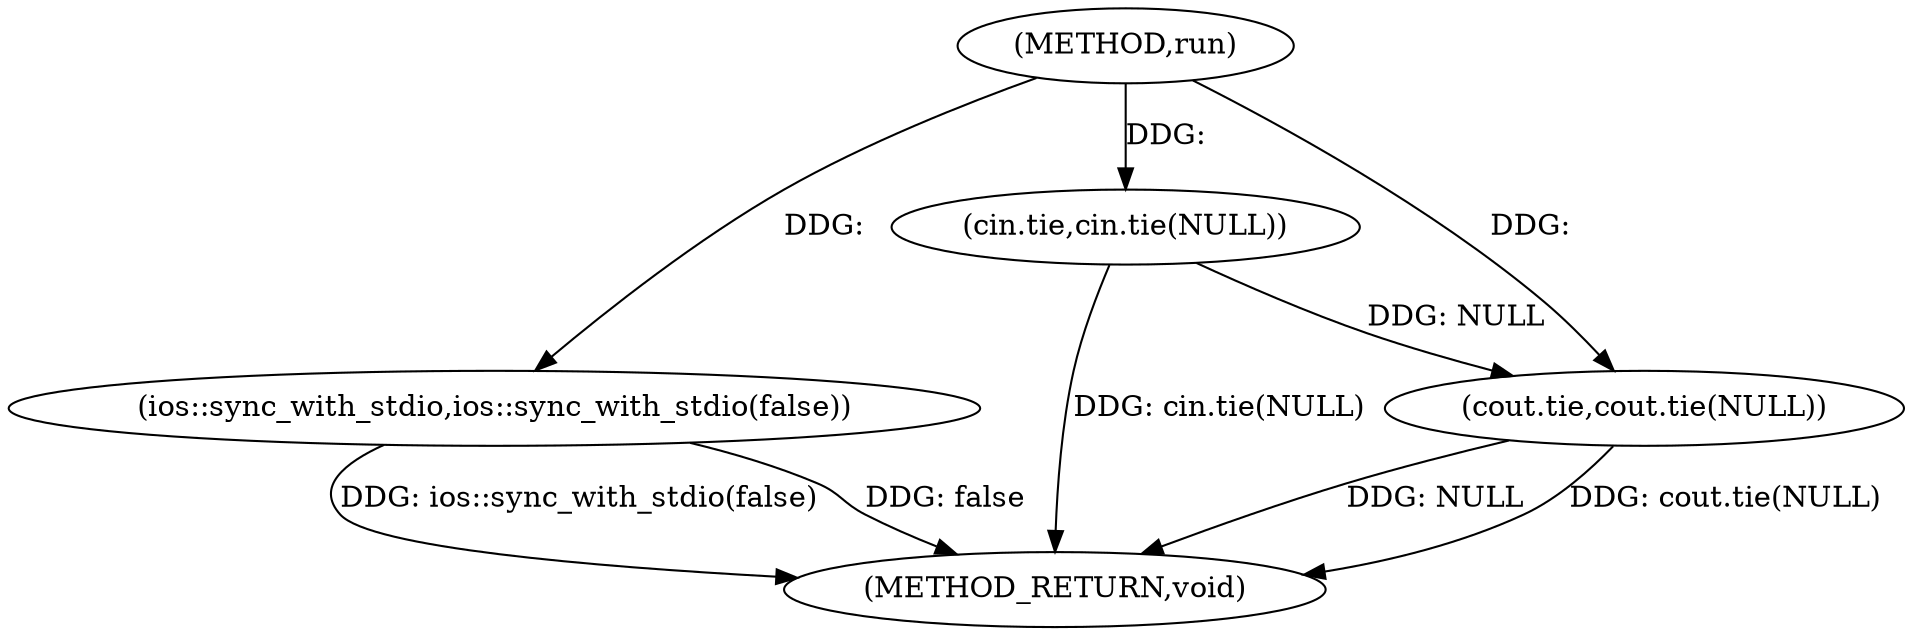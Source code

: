 digraph "run" {  
"1000172" [label = "(METHOD,run)" ]
"1000180" [label = "(METHOD_RETURN,void)" ]
"1000174" [label = "(ios::sync_with_stdio,ios::sync_with_stdio(false))" ]
"1000176" [label = "(cin.tie,cin.tie(NULL))" ]
"1000178" [label = "(cout.tie,cout.tie(NULL))" ]
  "1000174" -> "1000180"  [ label = "DDG: ios::sync_with_stdio(false)"] 
  "1000176" -> "1000180"  [ label = "DDG: cin.tie(NULL)"] 
  "1000178" -> "1000180"  [ label = "DDG: NULL"] 
  "1000178" -> "1000180"  [ label = "DDG: cout.tie(NULL)"] 
  "1000174" -> "1000180"  [ label = "DDG: false"] 
  "1000172" -> "1000174"  [ label = "DDG: "] 
  "1000172" -> "1000176"  [ label = "DDG: "] 
  "1000176" -> "1000178"  [ label = "DDG: NULL"] 
  "1000172" -> "1000178"  [ label = "DDG: "] 
}
